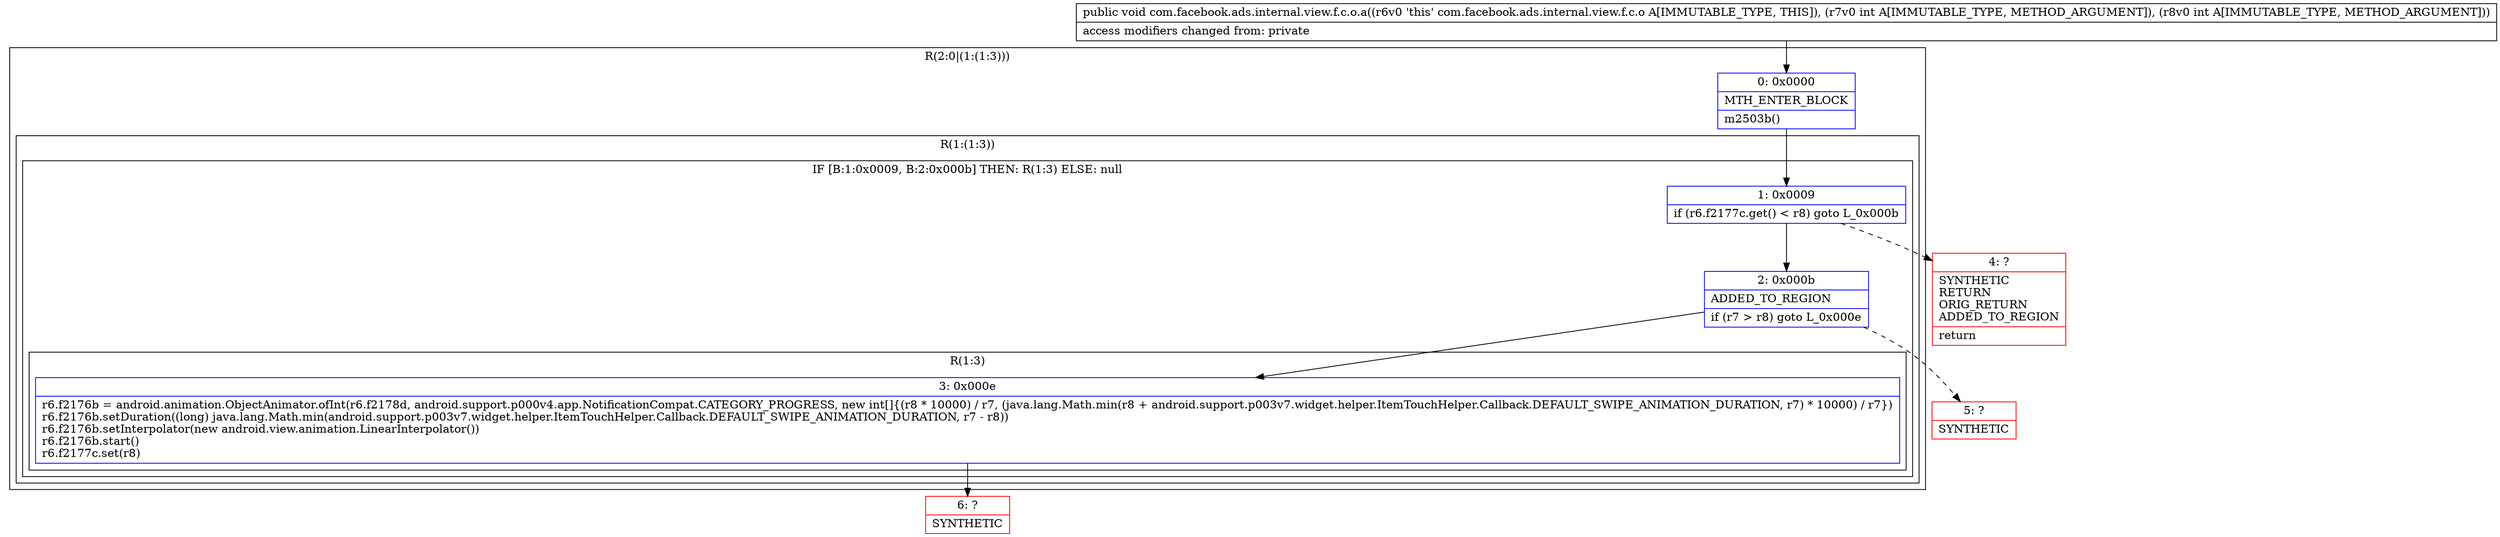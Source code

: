 digraph "CFG forcom.facebook.ads.internal.view.f.c.o.a(II)V" {
subgraph cluster_Region_892472609 {
label = "R(2:0|(1:(1:3)))";
node [shape=record,color=blue];
Node_0 [shape=record,label="{0\:\ 0x0000|MTH_ENTER_BLOCK\l|m2503b()\l}"];
subgraph cluster_Region_1169694726 {
label = "R(1:(1:3))";
node [shape=record,color=blue];
subgraph cluster_IfRegion_1350748772 {
label = "IF [B:1:0x0009, B:2:0x000b] THEN: R(1:3) ELSE: null";
node [shape=record,color=blue];
Node_1 [shape=record,label="{1\:\ 0x0009|if (r6.f2177c.get() \< r8) goto L_0x000b\l}"];
Node_2 [shape=record,label="{2\:\ 0x000b|ADDED_TO_REGION\l|if (r7 \> r8) goto L_0x000e\l}"];
subgraph cluster_Region_1979886164 {
label = "R(1:3)";
node [shape=record,color=blue];
Node_3 [shape=record,label="{3\:\ 0x000e|r6.f2176b = android.animation.ObjectAnimator.ofInt(r6.f2178d, android.support.p000v4.app.NotificationCompat.CATEGORY_PROGRESS, new int[]\{(r8 * 10000) \/ r7, (java.lang.Math.min(r8 + android.support.p003v7.widget.helper.ItemTouchHelper.Callback.DEFAULT_SWIPE_ANIMATION_DURATION, r7) * 10000) \/ r7\})\lr6.f2176b.setDuration((long) java.lang.Math.min(android.support.p003v7.widget.helper.ItemTouchHelper.Callback.DEFAULT_SWIPE_ANIMATION_DURATION, r7 \- r8))\lr6.f2176b.setInterpolator(new android.view.animation.LinearInterpolator())\lr6.f2176b.start()\lr6.f2177c.set(r8)\l}"];
}
}
}
}
Node_4 [shape=record,color=red,label="{4\:\ ?|SYNTHETIC\lRETURN\lORIG_RETURN\lADDED_TO_REGION\l|return\l}"];
Node_5 [shape=record,color=red,label="{5\:\ ?|SYNTHETIC\l}"];
Node_6 [shape=record,color=red,label="{6\:\ ?|SYNTHETIC\l}"];
MethodNode[shape=record,label="{public void com.facebook.ads.internal.view.f.c.o.a((r6v0 'this' com.facebook.ads.internal.view.f.c.o A[IMMUTABLE_TYPE, THIS]), (r7v0 int A[IMMUTABLE_TYPE, METHOD_ARGUMENT]), (r8v0 int A[IMMUTABLE_TYPE, METHOD_ARGUMENT]))  | access modifiers changed from: private\l}"];
MethodNode -> Node_0;
Node_0 -> Node_1;
Node_1 -> Node_2;
Node_1 -> Node_4[style=dashed];
Node_2 -> Node_3;
Node_2 -> Node_5[style=dashed];
Node_3 -> Node_6;
}

